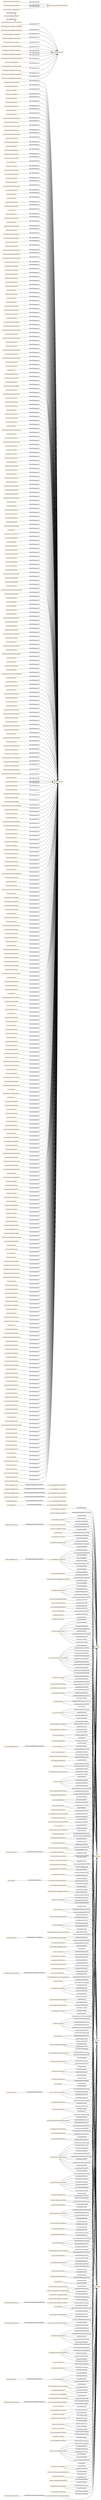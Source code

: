digraph ar2dtool_diagram { 
rankdir=LR;
size="1501"
node [shape = rectangle, color="orange"]; "ml:LarsCVMethod" "ml:PCAMethod" "ml:KNNImputerMethod" "ml:MLPClassifierMethod" "ml:DictionaryLearningMethod" "ml:OPTICSMethod" "ml:LabelBinarizerMethod" "ml:SVRMethod" "ml:CheckScoringMethod" "ml:KBinsDiscretizerMethod" "ml:D2TweedieScoreMethod" "ml:LinearSVCMethod" "ml:ExtraTreeRegressorMethod" "ml:ClassificationReportMethod" "ml:AccuracyScoreMethod" "ml:SpectralClusteringMethod" "ml:LassoLarsICMethod" "ml:BirchMethod" "ml:LogisticRegressionCVMethod" "ml:ValidationCurveDisplayMethod" "ml:ComplementNBMethod" "ml:SGDRegressorMethod" "ml:VotingClassifierMethod" "ml:RepeatedStratifiedKFoldMethod" "ml:AdjustedMutualInfoScoreMethod" "ml:GradientBoostingClassifierMethod" "ml:ConsensusScoreMethod" "ml:LarsMethod" "ml:GradientBoostingRegressorMethod" "ml:TheilSenRegressorMethod" "ml:KernelDensityMethod" "ml:DBSCANMethod" "ml:JaccardScoreMethod" "ml:NearestCentroidMethod" "ml:DecisionTreeClassifierMethod" "ml:SpectralBiclusteringMethod" "ml:RidgeCVMethod" "ml:ExplainedVarianceScoreMethod" "ml:SequentialFeatureSelectorMethod" "ml:MLPRegressorMethod" "ml:LocalOutlierFactorMethod" "ml:NearestNeighborsMethod" "ml:TargetEncoderMethod" "ml:HalvingRandomSearchCVMethod" "ml:ClassLikelihoodRatiosMethod" "ml:BaggingClassifierMethod" "ml:RadiusNeighborsTransformerMethod" "ml:RFEMethod" "ml:NuSVCMethod" "ml:GenericUnivariateSelectMethod" "ml:BernoulliNBMethod" "ml:AffinityPropagationMethod" "ml:SelectFromModelMethod" "ml:PairwiseKernelsMethod" "ml:FunctionTransformerMethod" "ml:DecisionTreeRegressorMethod" "ml:RandomForestRegressorMethod" "ml:ExtraTreesClassifierMethod" "ml:SelectFdrMethod" "ml:IsolationForestMethod" "ml:MiniBatchSparsePCAMethod" "ml:MiniBatchDictionaryLearningMethod" "ml:GridSearchCVMethod" "ml:TrainTestSplitMethod" "ml:PerceptronMethod" "ml:SpectralCoclusteringMethod" "ml:StandardScalerMethod" "ml:LinearRegressionMethod" "ml:RadiusNeighborsClassifierMethod" "ml:OneVsRestClassifierMethod" "ml:KNeighborsClassifierMethod" "ml:MultilabelConfusionMatrixMethod" "ml:ExtraTreesRegressorMethod" "ml:LassoMethod" "ml:KNeighborsRegressorMethod" "ml:VotingRegressorMethod" "ml:LassoCVMethod" "ml:RFECVMethod" "ml:SVCMethod" "ml:BalancedAccuracyScoreMethod" "ml:MiniBatchKMeansMethod" "ml:FRegressionMethod" "ml:ARDRegressionMethod" "ml:BayesianRidgeMethod" "ml:FeatureHasherMethod" "ml:TweedieRegressorMethod" "ml:PairwiseDistancesMethod" "ml:PrecisionRecallCurveMethod" "ml:RobustScalerMethod" "ml:HistGradientBoostingClassifierMethod" "ml:HistGradientBoostingRegressorMethod" "ml:MeanShiftMethod" "ml:IncrementalPCAMethod" "ml:MiniBatchNMFMethod" "ml:OutputCodeClassifierMethod" "ml:KernelPCAMethod" "ml:HalvingGridSearchCVMethod" "ml:MakeScorerMethod" "ml:CategoricalNBMethod" "ml:ElasticNetCVMethod" "ml:RocAucScoreMethod" "ml:QuantileTransformerMethod" "ml:PrecisionScoreMethod" "ml:BisectingKMeansMethod" "ml:HingeLossMethod" "ml:CohenKappaScoreMethod" "ml:OneHotEncoderMethod" "ml:StratifiedShuffleSplitMethod" "ml:PairwiseDistancesArgminMinMethod" "ml:SparsePCAMethod" "ml:MutualInfoClassifMethod" "ml:SplineTransformerMethod" "ml:PowerTransformerMethod" "ml:MissingIndicatorMethod" "ml:MutualInfoScoreMethod" "ml:GroupShuffleSplitMethod" "ml:SilhouetteScoreMethod" "ml:DictVectorizerMethod" "ml:RepeatedKFoldMethod" "ml:LeavePGroupsOutMethod" "ml:RANSACRegressorMethod" "ml:MeanAbsolutePercentageErrorMethod" "ml:LinearSVRMethod" "ml:AdaBoostClassifierMethod" "ml:LassoLarsCVMethod" "ml:StackingClassifierMethod" "ml:GaussianNBMethod" "ml:PrecisionRecallFscoreSupportMethod" "ml:BinarizerMethod" "ml:PairwiseDistancesChunkedMethod" "ml:MinMaxScalerMethod" "ml:LearningCurveDisplayMethod" "ml:PairwiseDistancesArgminMethod" "ml:AgglomerativeClusteringMethod" "ml:SimpleImputerMethod" "ml:OneClassSVMMethod" "ml:PolynomialFeaturesMethod" "ml:FbetaScoreMethod" "ml:RandomForestClassifierMethod" "ml:SparseCoderMethod" "ml:QuantileRegressorMethod" "ml:HDBSCANMethod" "ml:FastICAMethod" "ml:AdaBoostRegressorMethod" "ml:FeatureAgglomerationMethod" "ml:LatentDirichletAllocationMethod" "ml:OrdinalEncoderMethod" "ml:DcgScoreMethod" "ml:EuclideanDistancesMethod" "ml:TimeSeriesSplitMethod" "ml:SelectPercentileMethod" "ml:FactorAnalysisMethod" ; /*classes style*/
	"ml:hasParamRemoveZeroEig" -> "ds:hasParameter" [ label = "rdfs:subPropertyOf" ];
	"ml:hasParamPoolingFunc" -> "ds:hasParameter" [ label = "rdfs:subPropertyOf" ];
	"ml:hasParamAffinity" -> "ds:hasParameter" [ label = "rdfs:subPropertyOf" ];
	"ml:hasParamMiniBatch" -> "ds:hasParameter" [ label = "rdfs:subPropertyOf" ];
	"ml:hasParamFillValue" -> "ds:hasParameter" [ label = "rdfs:subPropertyOf" ];
	"ml:hasSupportVectorRegressionMethod" -> "ml:hasTrainMethod" [ label = "rdfs:subPropertyOf" ];
	"ml:hasParamLambda1" -> "ds:hasParameter" [ label = "rdfs:subPropertyOf" ];
	"ml:hasParamWhitenSolver" -> "ds:hasParameter" [ label = "rdfs:subPropertyOf" ];
	"ml:hasParamBeta1" -> "ds:hasParameter" [ label = "rdfs:subPropertyOf" ];
	"ml:hasParamWhiten" -> "ds:hasParameter" [ label = "rdfs:subPropertyOf" ];
	"ml:hasParamDistanceThreshold" -> "ds:hasParameter" [ label = "rdfs:subPropertyOf" ];
	"ml:hasParamMetricParams" -> "ds:hasParameter" [ label = "rdfs:subPropertyOf" ];
	"ml:hasParamResidualThreshold" -> "ds:hasParameter" [ label = "rdfs:subPropertyOf" ];
	"ml:hasInstanceBasedRegressionMethod" -> "ml:hasTrainMethod" [ label = "rdfs:subPropertyOf" ];
	"ml:hasParamMinFrequency" -> "ds:hasParameter" [ label = "rdfs:subPropertyOf" ];
	"ml:hasParamOutputDistribution" -> "ds:hasParameter" [ label = "rdfs:subPropertyOf" ];
	"ml:hasParamGcvMode" -> "ds:hasParameter" [ label = "rdfs:subPropertyOf" ];
	"ml:hasParamStopNInliers" -> "ds:hasParameter" [ label = "rdfs:subPropertyOf" ];
	"ml:hasParamWeights" -> "ds:hasParameter" [ label = "rdfs:subPropertyOf" ];
	"ml:hasParamKernelParams" -> "ds:hasParameter" [ label = "rdfs:subPropertyOf" ];
	"ml:hasPerformanceCalculationMethod" -> "ml:hasPerformanceCalculationMethod" [ label = "rdfs:subPropertyOf" ];
	"ml:hasParamNoiseVariance" -> "ds:hasParameter" [ label = "rdfs:subPropertyOf" ];
	"ml:hasParamMaxTrainSize" -> "ds:hasParameter" [ label = "rdfs:subPropertyOf" ];
	"ml:hasParamAtol" -> "ds:hasParameter" [ label = "rdfs:subPropertyOf" ];
	"ml:hasParamL1Ratio" -> "ds:hasParameter" [ label = "rdfs:subPropertyOf" ];
	"ml:hasParamVarSmoothing" -> "ds:hasParameter" [ label = "rdfs:subPropertyOf" ];
	"ml:hasDataSplittingMethod" -> "ml:hasDataSplittingMethod" [ label = "rdfs:subPropertyOf" ];
	"ml:hasParamOutlierLabel" -> "ds:hasParameter" [ label = "rdfs:subPropertyOf" ];
	"ml:hasParamLogBase" -> "ds:hasParameter" [ label = "rdfs:subPropertyOf" ];
	"ml:hasParamLeafSize" -> "ds:hasParameter" [ label = "rdfs:subPropertyOf" ];
	"ml:hasParamBisectingStrategy" -> "ds:hasParameter" [ label = "rdfs:subPropertyOf" ];
	"ml:hasParamTestSize" -> "ds:hasParameter" [ label = "rdfs:subPropertyOf" ];
	"ml:hasParamPrefit" -> "ds:hasParameter" [ label = "rdfs:subPropertyOf" ];
	"ml:hasParamEta0" -> "ds:hasParameter" [ label = "rdfs:subPropertyOf" ];
	"ml:hasParamAlgorithm" -> "ds:hasParameter" [ label = "rdfs:subPropertyOf" ];
	"ml:hasParamExtrapolation" -> "ds:hasParameter" [ label = "rdfs:subPropertyOf" ];
	"ml:hasParamB" -> "ds:hasParameter" [ label = "rdfs:subPropertyOf" ];
	"ml:hasParamPositive" -> "ds:hasParameter" [ label = "rdfs:subPropertyOf" ];
	"ml:hasParamNSubsamples" -> "ds:hasParameter" [ label = "rdfs:subPropertyOf" ];
	"ml:hasParamDrop" -> "ds:hasParameter" [ label = "rdfs:subPropertyOf" ];
	"ml:hasParamWithCentering" -> "ds:hasParameter" [ label = "rdfs:subPropertyOf" ];
	"ml:hasParamMemory" -> "ds:hasParameter" [ label = "rdfs:subPropertyOf" ];
	"ml:hasParamConvergenceIter" -> "ds:hasParameter" [ label = "rdfs:subPropertyOf" ];
	"ml:hasParamMinCategories" -> "ds:hasParameter" [ label = "rdfs:subPropertyOf" ];
	"ml:hasParamSvdSolver" -> "ds:hasParameter" [ label = "rdfs:subPropertyOf" ];
	"ml:hasParamClusterAll" -> "ds:hasParameter" [ label = "rdfs:subPropertyOf" ];
	"ml:hasFeatureSelectionMethod" -> "ml:hasPrepareTransformerMethod" [ label = "rdfs:subPropertyOf" ];
	"ml:hasParamBootstrapFeatures" -> "ds:hasParameter" [ label = "rdfs:subPropertyOf" ];
	"ml:hasParamReassignmentRatio" -> "ds:hasParameter" [ label = "rdfs:subPropertyOf" ];
	"ml:hasParamFitInverseTransform" -> "ds:hasParameter" [ label = "rdfs:subPropertyOf" ];
	"ml:hasParamMinResources" -> "ds:hasParameter" [ label = "rdfs:subPropertyOf" ];
	"ml:hasParamNCandidates" -> "ds:hasParameter" [ label = "rdfs:subPropertyOf" ];
	"ml:hasParamIncludeBias" -> "ds:hasParameter" [ label = "rdfs:subPropertyOf" ];
	"ml:hasParamOutputDict" -> "ds:hasParameter" [ label = "rdfs:subPropertyOf" ];
	"ml:hasParamSampleSize" -> "ds:hasParameter" [ label = "rdfs:subPropertyOf" ];
	"ml:hasParamStrategy" -> "ds:hasParameter" [ label = "rdfs:subPropertyOf" ];
	"ml:hasParamAllowNone" -> "ds:hasParameter" [ label = "rdfs:subPropertyOf" ];
	"ml:hasParamStep" -> "ds:hasParameter" [ label = "rdfs:subPropertyOf" ];
	"ml:hasParamInputType" -> "ds:hasParameter" [ label = "rdfs:subPropertyOf" ];
	"ml:hasParamLink" -> "ds:hasParameter" [ label = "rdfs:subPropertyOf" ];
	"ml:hasParamPenalty" -> "ds:hasParameter" [ label = "rdfs:subPropertyOf" ];
	"ml:hasParamMaxSamples" -> "ds:hasParameter" [ label = "rdfs:subPropertyOf" ];
	"ml:hasParamMaxLeafNodes" -> "ds:hasParameter" [ label = "rdfs:subPropertyOf" ];
	"ml:hasParamUnitVariance" -> "ds:hasParameter" [ label = "rdfs:subPropertyOf" ];
	"ml:hasParamNSplits" -> "ds:hasParameter" [ label = "rdfs:subPropertyOf" ];
	"ml:hasParamTransformAlpha" -> "ds:hasParameter" [ label = "rdfs:subPropertyOf" ];
	"ml:hasParamReturnTrainScore" -> "ds:hasParameter" [ label = "rdfs:subPropertyOf" ];
	"ml:hasParamMinImpurityDecrease" -> "ds:hasParameter" [ label = "rdfs:subPropertyOf" ];
	"ml:hasParamParamGrid" -> "ds:hasParameter" [ label = "rdfs:subPropertyOf" ];
	"ml:hasParamCategoricalFeatures" -> "ds:hasParameter" [ label = "rdfs:subPropertyOf" ];
	"ml:hasParamCallback" -> "ds:hasParameter" [ label = "rdfs:subPropertyOf" ];
	"ml:hasParamCodeInit" -> "ds:hasParameter" [ label = "rdfs:subPropertyOf" ];
	"ml:hasParamTransformAlgorithm" -> "ds:hasParameter" [ label = "rdfs:subPropertyOf" ];
	"ml:hasParamAddIndicator" -> "ds:hasParameter" [ label = "rdfs:subPropertyOf" ];
	"ml:hasParamMaxNoImprovement" -> "ds:hasParameter" [ label = "rdfs:subPropertyOf" ];
	"ml:hasParamNRepeats" -> "ds:hasParameter" [ label = "rdfs:subPropertyOf" ];
	"ml:hasParamWarnFor" -> "ds:hasParameter" [ label = "rdfs:subPropertyOf" ];
	"ml:hasParamCs" -> "ds:hasParameter" [ label = "rdfs:subPropertyOf" ];
	"ml:hasParamParamName" -> "ds:hasParameter" [ label = "rdfs:subPropertyOf" ];
	"ml:hasParamInteractionCst" -> "ds:hasParameter" [ label = "rdfs:subPropertyOf" ];
	"ml:hasParamAdjusted" -> "ds:hasParameter" [ label = "rdfs:subPropertyOf" ];
	"ml:hasParamNIterNoChange" -> "ds:hasParameter" [ label = "rdfs:subPropertyOf" ];
	"ml:hasParamSmooth" -> "ds:hasParameter" [ label = "rdfs:subPropertyOf" ];
	"ml:hasParamFlattenTransform" -> "ds:hasParameter" [ label = "rdfs:subPropertyOf" ];
	"ml:hasParamLambda2" -> "ds:hasParameter" [ label = "rdfs:subPropertyOf" ];
	"ml:hasParamScoreName" -> "ds:hasParameter" [ label = "rdfs:subPropertyOf" ];
	"ml:hasParamScoreFunc" -> "ds:hasParameter" [ label = "rdfs:subPropertyOf" ];
	"ml:hasParamBeta2" -> "ds:hasParameter" [ label = "rdfs:subPropertyOf" ];
	"ml:hasParamCategories" -> "ds:hasParameter" [ label = "rdfs:subPropertyOf" ];
	"ml:hasParamMaxTrials" -> "ds:hasParameter" [ label = "rdfs:subPropertyOf" ];
	"ml:hasParamMaxIter" -> "ds:hasParameter" [ label = "rdfs:subPropertyOf" ];
	"ml:hasParamRtol" -> "ds:hasParameter" [ label = "rdfs:subPropertyOf" ];
	"ml:hasParamAggressiveElimination" -> "ds:hasParameter" [ label = "rdfs:subPropertyOf" ];
	"ml:hasParamWInit" -> "ds:hasParameter" [ label = "rdfs:subPropertyOf" ];
	"ml:hasParamWarmStart" -> "ds:hasParameter" [ label = "rdfs:subPropertyOf" ];
	"ml:hasParamValidationFraction" -> "ds:hasParameter" [ label = "rdfs:subPropertyOf" ];
	"ml:hasParamFeatures" -> "ds:hasParameter" [ label = "rdfs:subPropertyOf" ];
	"ml:hasParamShuffle" -> "ds:hasParameter" [ label = "rdfs:subPropertyOf" ];
	"ml:hasParamNSvdVecs" -> "ds:hasParameter" [ label = "rdfs:subPropertyOf" ];
	"ml:hasParamReduceFunc" -> "ds:hasParameter" [ label = "rdfs:subPropertyOf" ];
	"ml:hasParamKernel" -> "ds:hasParameter" [ label = "rdfs:subPropertyOf" ];
	"ml:hasParamForceAlpha" -> "ds:hasParameter" [ label = "rdfs:subPropertyOf" ];
	"ml:hasParamTrainSize" -> "ds:hasParameter" [ label = "rdfs:subPropertyOf" ];
	"ml:hasParamNorm" -> "ds:hasParameter" [ label = "rdfs:subPropertyOf" ];
	"ml:hasParamNEstimators" -> "ds:hasParameter" [ label = "rdfs:subPropertyOf" ];
	"ml:hasParamGamma" -> "ds:hasParameter" [ label = "rdfs:subPropertyOf" ];
	"ml:hasParamMaxCategories" -> "ds:hasParameter" [ label = "rdfs:subPropertyOf" ];
	"ml:hasParamMinBinFreq" -> "ds:hasParameter" [ label = "rdfs:subPropertyOf" ];
	"ml:hasParamStandardize" -> "ds:hasParameter" [ label = "rdfs:subPropertyOf" ];
	"ml:hasParamShrinkThreshold" -> "ds:hasParameter" [ label = "rdfs:subPropertyOf" ];
	"ml:hasParamNInit" -> "ds:hasParameter" [ label = "rdfs:subPropertyOf" ];
	"ml:hasParamAlpha" -> "ds:hasParameter" [ label = "rdfs:subPropertyOf" ];
	"ml:hasParamNQuantiles" -> "ds:hasParameter" [ label = "rdfs:subPropertyOf" ];
	"ml:hasParamCodeSize" -> "ds:hasParameter" [ label = "rdfs:subPropertyOf" ];
	"ml:hasParamWithMean" -> "ds:hasParameter" [ label = "rdfs:subPropertyOf" ];
	"ml:hasParamAlphaW" -> "ds:hasParameter" [ label = "rdfs:subPropertyOf" ];
	"ml:hasSimpleRegressionMethod" -> "ml:hasTrainMethod" [ label = "rdfs:subPropertyOf" ];
	"ml:hasParamEarlyStopping" -> "ds:hasParameter" [ label = "rdfs:subPropertyOf" ];
	"ml:hasParamC" -> "ds:hasParameter" [ label = "rdfs:subPropertyOf" ];
	"ml:hasParamCheckInverse" -> "ds:hasParameter" [ label = "rdfs:subPropertyOf" ];
	"ml:hasParamNNeighbors" -> "ds:hasParameter" [ label = "rdfs:subPropertyOf" ];
	"ml:hasParamJitter" -> "ds:hasParameter" [ label = "rdfs:subPropertyOf" ];
	"ml:hasParamNGroups" -> "ds:hasParameter" [ label = "rdfs:subPropertyOf" ];
	"ml:hasParamBatchSize" -> "ds:hasParameter" [ label = "rdfs:subPropertyOf" ];
	"ml:hasParamPositiveDict" -> "ds:hasParameter" [ label = "rdfs:subPropertyOf" ];
	"ml:hasParamPowerT" -> "ds:hasParameter" [ label = "rdfs:subPropertyOf" ];
	"ml:hasParamAlphaInit" -> "ds:hasParameter" [ label = "rdfs:subPropertyOf" ];
	"ml:hasParamFitPath" -> "ds:hasParameter" [ label = "rdfs:subPropertyOf" ];
	"ml:hasParamSeparator" -> "ds:hasParameter" [ label = "rdfs:subPropertyOf" ];
	"ml:hasParamNNonzeroCoefs" -> "ds:hasParameter" [ label = "rdfs:subPropertyOf" ];
	"ml:hasParamProbability" -> "ds:hasParameter" [ label = "rdfs:subPropertyOf" ];
	"ml:hasParamRidgeAlpha" -> "ds:hasParameter" [ label = "rdfs:subPropertyOf" ];
	"ml:hasParamParam" -> "ds:hasParameter" [ label = "rdfs:subPropertyOf" ];
	"ml:hasParamTransformNNonzeroCoefs" -> "ds:hasParameter" [ label = "rdfs:subPropertyOf" ];
	"ml:hasParamAssignLabels" -> "ds:hasParameter" [ label = "rdfs:subPropertyOf" ];
	"ml:hasParamMaxBins" -> "ds:hasParameter" [ label = "rdfs:subPropertyOf" ];
	"ml:hasParamAlpha1" -> "ds:hasParameter" [ label = "rdfs:subPropertyOf" ];
	"ml:hasParamDigits" -> "ds:hasParameter" [ label = "rdfs:subPropertyOf" ];
	"ml:hasBoostingRegressionMethod" -> "ml:hasTrainMethod" [ label = "rdfs:subPropertyOf" ];
	"ml:hasModelSelectionMethod" -> "ml:hasTrainMethod" [ label = "rdfs:subPropertyOf" ];
	"ml:hasParamMaxFun" -> "ds:hasParameter" [ label = "rdfs:subPropertyOf" ];
	"ml:hasParamDtype" -> "ds:hasParameter" [ label = "rdfs:subPropertyOf" ];
	"ml:hasParamBranchingFactor" -> "ds:hasParameter" [ label = "rdfs:subPropertyOf" ];
	"ml:hasParamNormalize" -> "ds:hasParameter" [ label = "rdfs:subPropertyOf" ];
	"ml:hasParamPerpTol" -> "ds:hasParameter" [ label = "rdfs:subPropertyOf" ];
	"ml:hasParamLambdaInit" -> "ds:hasParameter" [ label = "rdfs:subPropertyOf" ];
	"ml:hasParamFeatureNamesOut" -> "ds:hasParameter" [ label = "rdfs:subPropertyOf" ];
	"ml:hasParamCcpAlpha" -> "ds:hasParameter" [ label = "rdfs:subPropertyOf" ];
	"ml:hasParamSolver" -> "ds:hasParameter" [ label = "rdfs:subPropertyOf" ];
	"ml:hasParamImportanceGetter" -> "ds:hasParameter" [ label = "rdfs:subPropertyOf" ];
	"ml:hasParamMaxEps" -> "ds:hasParameter" [ label = "rdfs:subPropertyOf" ];
	"ml:hasParamEncodedMissingValue" -> "ds:hasParameter" [ label = "rdfs:subPropertyOf" ];
	"ml:hasParamVInit" -> "ds:hasParameter" [ label = "rdfs:subPropertyOf" ];
	"ml:hasParamLoss" -> "ds:hasParameter" [ label = "rdfs:subPropertyOf" ];
	"ml:hasParamFitAlgorithm" -> "ds:hasParameter" [ label = "rdfs:subPropertyOf" ];
	"ml:hasParamAlphas" -> "ds:hasParameter" [ label = "rdfs:subPropertyOf" ];
	"ml:hasParamClusterSelectionMethod" -> "ds:hasParameter" [ label = "rdfs:subPropertyOf" ];
	"ml:hasParamOrder" -> "ds:hasParameter" [ label = "rdfs:subPropertyOf" ];
	"ml:hasParamFitPrior" -> "ds:hasParameter" [ label = "rdfs:subPropertyOf" ];
	"ml:hasParamInverseFunc" -> "ds:hasParameter" [ label = "rdfs:subPropertyOf" ];
	"ml:hasParamKnots" -> "ds:hasParameter" [ label = "rdfs:subPropertyOf" ];
	"ml:hasParamSparseOutput" -> "ds:hasParameter" [ label = "rdfs:subPropertyOf" ];
	"ml:hasParamSimilarity" -> "ds:hasParameter" [ label = "rdfs:subPropertyOf" ];
	"ml:hasParamBetaLoss" -> "ds:hasParameter" [ label = "rdfs:subPropertyOf" ];
	"ml:hasParamSplitter" -> "ds:hasParameter" [ label = "rdfs:subPropertyOf" ];
	"ml:hasParamMinClusterSize" -> "ds:hasParameter" [ label = "rdfs:subPropertyOf" ];
	"ml:hasParamDropIntermediate" -> "ds:hasParameter" [ label = "rdfs:subPropertyOf" ];
	"ml:hasParamTrainScores" -> "ds:hasParameter" [ label = "rdfs:subPropertyOf" ];
	"ml:hasParamEigenTol" -> "ds:hasParameter" [ label = "rdfs:subPropertyOf" ];
	"ml:hasParamComputeDistances" -> "ds:hasParameter" [ label = "rdfs:subPropertyOf" ];
	"ml:hasParamContamination" -> "ds:hasParameter" [ label = "rdfs:subPropertyOf" ];
	"ml:hasParamFunc" -> "ds:hasParameter" [ label = "rdfs:subPropertyOf" ];
	"ml:hasParamMaxDocUpdateIter" -> "ds:hasParameter" [ label = "rdfs:subPropertyOf" ];
	"ml:hasParamEncode" -> "ds:hasParameter" [ label = "rdfs:subPropertyOf" ];
	"ml:hasParamLearningMethod" -> "ds:hasParameter" [ label = "rdfs:subPropertyOf" ];
	"ml:hasParamSamplewise" -> "ds:hasParameter" [ label = "rdfs:subPropertyOf" ];
	"ml:hasParamIteratedPower" -> "ds:hasParameter" [ label = "rdfs:subPropertyOf" ];
	"ml:hasParamNesterovsMomentum" -> "ds:hasParameter" [ label = "rdfs:subPropertyOf" ];
	"ml:hasParamWorkingMemory" -> "ds:hasParameter" [ label = "rdfs:subPropertyOf" ];
	"ml:hasParamFeatureRange" -> "ds:hasParameter" [ label = "rdfs:subPropertyOf" ];
	"ml:hasParamResponseMethod" -> "ds:hasParameter" [ label = "rdfs:subPropertyOf" ];
	"ml:hasParamFeatureNameCombiner" -> "ds:hasParameter" [ label = "rdfs:subPropertyOf" ];
	"ml:hasParamPower" -> "ds:hasParameter" [ label = "rdfs:subPropertyOf" ];
	"ml:hasParamBreakTies" -> "ds:hasParameter" [ label = "rdfs:subPropertyOf" ];
	"ml:hasParamSplitSign" -> "ds:hasParameter" [ label = "rdfs:subPropertyOf" ];
	"ml:hasParamAverage" -> "ds:hasParameter" [ label = "rdfs:subPropertyOf" ];
	"ml:hasParamInterceptScaling" -> "ds:hasParameter" [ label = "rdfs:subPropertyOf" ];
	"ml:hasParamBinSeeding" -> "ds:hasParameter" [ label = "rdfs:subPropertyOf" ];
	"ml:hasParamQuantileRange" -> "ds:hasParameter" [ label = "rdfs:subPropertyOf" ];
	"ml:hasParamClusterSelectionEpsilon" -> "ds:hasParameter" [ label = "rdfs:subPropertyOf" ];
	"ml:hasParamErrorOnNew" -> "ds:hasParameter" [ label = "rdfs:subPropertyOf" ];
	"ml:hasParamDirection" -> "ds:hasParameter" [ label = "rdfs:subPropertyOf" ];
	"ml:hasParamKwArgs" -> "ds:hasParameter" [ label = "rdfs:subPropertyOf" ];
	"ml:hasParamNFeaturesToSelect" -> "ds:hasParameter" [ label = "rdfs:subPropertyOf" ];
	"ml:hasParamL2Regularization" -> "ds:hasParameter" [ label = "rdfs:subPropertyOf" ];
	"ml:hasParamWithStd" -> "ds:hasParameter" [ label = "rdfs:subPropertyOf" ];
	"ml:hasParamEstimator" -> "ds:hasParameter" [ label = "rdfs:subPropertyOf" ];
	"ml:hasParamAlpha2" -> "ds:hasParameter" [ label = "rdfs:subPropertyOf" ];
	"ml:hasParamPreDispatch" -> "ds:hasParameter" [ label = "rdfs:subPropertyOf" ];
	"ml:hasParamLinkage" -> "ds:hasParameter" [ label = "rdfs:subPropertyOf" ];
	"ml:hasParamHandleUnknown" -> "ds:hasParameter" [ label = "rdfs:subPropertyOf" ];
	"ml:hasParamMonotonicCst" -> "ds:hasParameter" [ label = "rdfs:subPropertyOf" ];
	"ml:hasParamAlphaH" -> "ds:hasParameter" [ label = "rdfs:subPropertyOf" ];
	"ml:hasParamConnectivity" -> "ds:hasParameter" [ label = "rdfs:subPropertyOf" ];
	"ml:hasParamMaxResources" -> "ds:hasParameter" [ label = "rdfs:subPropertyOf" ];
	"ml:hasParamNBins" -> "ds:hasParameter" [ label = "rdfs:subPropertyOf" ];
	"ml:hasParamDecisionFunctionShape" -> "ds:hasParameter" [ label = "rdfs:subPropertyOf" ];
	"ml:hasMulticlassClassificationMethod" -> "ml:hasTrainMethod" [ label = "rdfs:subPropertyOf" ];
	"ml:hasParamNeedsProba" -> "ds:hasParameter" [ label = "rdfs:subPropertyOf" ];
	"ml:hasParamMetric" -> "ds:hasParameter" [ label = "rdfs:subPropertyOf" ];
	"ml:hasParamFunArgs" -> "ds:hasParameter" [ label = "rdfs:subPropertyOf" ];
	"ml:hasParamPredecessorCorrection" -> "ds:hasParameter" [ label = "rdfs:subPropertyOf" ];
	"ml:hasParamBeta" -> "ds:hasParameter" [ label = "rdfs:subPropertyOf" ];
	"ml:hasParamLearningOffset" -> "ds:hasParameter" [ label = "rdfs:subPropertyOf" ];
	"ml:hasParamAcceptSparse" -> "ds:hasParameter" [ label = "rdfs:subPropertyOf" ];
	"ml:hasParamRaiseWarning" -> "ds:hasParameter" [ label = "rdfs:subPropertyOf" ];
	"ml:hasParamIsDataValid" -> "ds:hasParameter" [ label = "rdfs:subPropertyOf" ];
	"ml:hasParamCoef0" -> "ds:hasParameter" [ label = "rdfs:subPropertyOf" ];
	"ml:hasParamMissingValues" -> "ds:hasParameter" [ label = "rdfs:subPropertyOf" ];
	"ml:hasParamSparse" -> "ds:hasParameter" [ label = "rdfs:subPropertyOf" ];
	"ml:hasParamIgnoreImplicitZeros" -> "ds:hasParameter" [ label = "rdfs:subPropertyOf" ];
	"ml:hasParamNComponents" -> "ds:hasParameter" [ label = "rdfs:subPropertyOf" ];
	"ml:hasParamStopScore" -> "ds:hasParameter" [ label = "rdfs:subPropertyOf" ];
	"ml:hasParamForgetFactor" -> "ds:hasParameter" [ label = "rdfs:subPropertyOf" ];
	"ml:hasParamResource" -> "ds:hasParameter" [ label = "rdfs:subPropertyOf" ];
	"ml:hasParamSort" -> "ds:hasParameter" [ label = "rdfs:subPropertyOf" ];
	"ml:hasParamMeanChangeTol" -> "ds:hasParameter" [ label = "rdfs:subPropertyOf" ];
	"ml:hasParamRandomState" -> "ds:hasParameter" [ label = "rdfs:subPropertyOf" ];
	"ml:hasParamForceAllFinite" -> "ds:hasParameter" [ label = "rdfs:subPropertyOf" ];
	"ml:hasParamComputeScore" -> "ds:hasParameter" [ label = "rdfs:subPropertyOf" ];
	"ml:hasParamUnknownValue" -> "ds:hasParameter" [ label = "rdfs:subPropertyOf" ];
	"ml:hasParamSubsample" -> "ds:hasParameter" [ label = "rdfs:subPropertyOf" ];
	"ml:hasParamFreshRestartsMaxIter" -> "ds:hasParameter" [ label = "rdfs:subPropertyOf" ];
	"ml:hasParamGap" -> "ds:hasParameter" [ label = "rdfs:subPropertyOf" ];
	"ml:hasBinaryClassificationMethod" -> "ml:hasTrainMethod" [ label = "rdfs:subPropertyOf" ];
	"ml:hasParamAlternateSign" -> "ds:hasParameter" [ label = "rdfs:subPropertyOf" ];
	"ml:hasParamMultiClass" -> "ds:hasParameter" [ label = "rdfs:subPropertyOf" ];
	"ml:hasParamMomentum" -> "ds:hasParameter" [ label = "rdfs:subPropertyOf" ];
	"ml:hasParamP" -> "ds:hasParameter" [ label = "rdfs:subPropertyOf" ];
	"ml:hasParamMinFeaturesToSelect" -> "ds:hasParameter" [ label = "rdfs:subPropertyOf" ];
	"ml:hasParamClassWeight" -> "ds:hasParameter" [ label = "rdfs:subPropertyOf" ];
	"ml:hasParamAxis" -> "ds:hasParameter" [ label = "rdfs:subPropertyOf" ];
	"ml:hasParamTestScores" -> "ds:hasParameter" [ label = "rdfs:subPropertyOf" ];
	"ml:hasParamTol" -> "ds:hasParameter" [ label = "rdfs:subPropertyOf" ];
	"ml:hasParamFitIntercept" -> "ds:hasParameter" [ label = "rdfs:subPropertyOf" ];
	"ml:hasParamPosLabel" -> "ds:hasParameter" [ label = "rdfs:subPropertyOf" ];
	"ml:hasParamMode" -> "ds:hasParameter" [ label = "rdfs:subPropertyOf" ];
	"ml:hasParamPercentile" -> "ds:hasParameter" [ label = "rdfs:subPropertyOf" ];
	"ml:hasParamNFeatures" -> "ds:hasParameter" [ label = "rdfs:subPropertyOf" ];
	"ml:hasParamNIter" -> "ds:hasParameter" [ label = "rdfs:subPropertyOf" ];
	"ml:hasParamDictionary" -> "ds:hasParameter" [ label = "rdfs:subPropertyOf" ];
	"ml:hasParamBinarize" -> "ds:hasParameter" [ label = "rdfs:subPropertyOf" ];
	"ml:hasParamBandwidth" -> "ds:hasParameter" [ label = "rdfs:subPropertyOf" ];
	"ml:hasParamInteractionOnly" -> "ds:hasParameter" [ label = "rdfs:subPropertyOf" ];
	"ml:hasRegularizedRegressionMethod" -> "ml:hasTrainMethod" [ label = "rdfs:subPropertyOf" ];
	"ml:hasParamPreference" -> "ds:hasParameter" [ label = "rdfs:subPropertyOf" ];
	"ml:hasParamComputeFullTree" -> "ds:hasParameter" [ label = "rdfs:subPropertyOf" ];
	"ml:hasParamClusterMethod" -> "ds:hasParameter" [ label = "rdfs:subPropertyOf" ];
	"ml:hasParamDictInit" -> "ds:hasParameter" [ label = "rdfs:subPropertyOf" ];
	"ml:hasParamValidate" -> "ds:hasParameter" [ label = "rdfs:subPropertyOf" ];
	"ml:hasParamDiscreteFeatures" -> "ds:hasParameter" [ label = "rdfs:subPropertyOf" ];
	"ml:hasRandomForestRegressionMethod" -> "ml:hasTrainMethod" [ label = "rdfs:subPropertyOf" ];
	"ml:hasClusteringMethod" -> "ml:hasTrainMethod" [ label = "rdfs:subPropertyOf" ];
	"ml:hasParamIsModelValid" -> "ds:hasParameter" [ label = "rdfs:subPropertyOf" ];
	"ml:hasParamAllowSingleCluster" -> "ds:hasParameter" [ label = "rdfs:subPropertyOf" ];
	"ml:hasParamK" -> "ds:hasParameter" [ label = "rdfs:subPropertyOf" ];
	"ml:hasParamTransformMaxIter" -> "ds:hasParameter" [ label = "rdfs:subPropertyOf" ];
	"ml:hasParamCv" -> "ds:hasParameter" [ label = "rdfs:subPropertyOf" ];
	"ml:hasParamSvdMethod" -> "ds:hasParameter" [ label = "rdfs:subPropertyOf" ];
	"ml:hasParamMinSamples" -> "ds:hasParameter" [ label = "rdfs:subPropertyOf" ];
	"ml:hasParamNBest" -> "ds:hasParameter" [ label = "rdfs:subPropertyOf" ];
	"ml:hasDecompositionMethod" -> "ml:hasPrepareTransformerMethod" [ label = "rdfs:subPropertyOf" ];
	"ml:hasParamActivation" -> "ds:hasParameter" [ label = "rdfs:subPropertyOf" ];
	"ml:hasParamUInit" -> "ds:hasParameter" [ label = "rdfs:subPropertyOf" ];
	"ml:hasParamStratify" -> "ds:hasParameter" [ label = "rdfs:subPropertyOf" ];
	"ml:hasParamEstimators" -> "ds:hasParameter" [ label = "rdfs:subPropertyOf" ];
	"ml:hasParamAverageMethod" -> "ds:hasParameter" [ label = "rdfs:subPropertyOf" ];
	"ml:hasMultilabelClassificationMethod" -> "ml:hasTrainMethod" [ label = "rdfs:subPropertyOf" ];
	"ml:hasParamSeeds" -> "ds:hasParameter" [ label = "rdfs:subPropertyOf" ];
	"ml:hasParamGreaterIsBetter" -> "ds:hasParameter" [ label = "rdfs:subPropertyOf" ];
	"ml:hasParamLearningDecay" -> "ds:hasParameter" [ label = "rdfs:subPropertyOf" ];
	"ml:hasParamNClusters" -> "ds:hasParameter" [ label = "rdfs:subPropertyOf" ];
	"ml:hasParamSquared" -> "ds:hasParameter" [ label = "rdfs:subPropertyOf" ];
	"ml:hasParamParamDistributions" -> "ds:hasParameter" [ label = "rdfs:subPropertyOf" ];
	"ml:hasParamPredDecision" -> "ds:hasParameter" [ label = "rdfs:subPropertyOf" ];
	"ml:hasParamThresholdLambda" -> "ds:hasParameter" [ label = "rdfs:subPropertyOf" ];
	"ml:hasParamFilterParams" -> "ds:hasParameter" [ label = "rdfs:subPropertyOf" ];
	"ml:hasBayesianRegressionMethod" -> "ml:hasTrainMethod" [ label = "rdfs:subPropertyOf" ];
	"ml:hasParamMinSamplesSplit" -> "ds:hasParameter" [ label = "rdfs:subPropertyOf" ];
	"ml:hasParamDual" -> "ds:hasParameter" [ label = "rdfs:subPropertyOf" ];
	"ml:hasParamLearningRateInit" -> "ds:hasParameter" [ label = "rdfs:subPropertyOf" ];
	"ml:hasParamDegree" -> "ds:hasParameter" [ label = "rdfs:subPropertyOf" ];
	"ml:hasParamMaxSkips" -> "ds:hasParameter" [ label = "rdfs:subPropertyOf" ];
	"ml:hasParamDocTopicPrior" -> "ds:hasParameter" [ label = "rdfs:subPropertyOf" ];
	"ml:hasParamCopyX" -> "ds:hasParameter" [ label = "rdfs:subPropertyOf" ];
	"ml:hasParamSolverOptions" -> "ds:hasParameter" [ label = "rdfs:subPropertyOf" ];
	"ml:hasParamNJobs" -> "ds:hasParameter" [ label = "rdfs:subPropertyOf" ];
	"ml:hasParamMaxNAlphas" -> "ds:hasParameter" [ label = "rdfs:subPropertyOf" ];
	"ml:hasParamL1Ratios" -> "ds:hasParameter" [ label = "rdfs:subPropertyOf" ];
	"ml:hasDataProcessingMethod" -> "ml:hasPrepareTransformerMethod" [ label = "rdfs:subPropertyOf" ];
	"ml:hasDecisionTreeRegressionMethod" -> "ml:hasTrainMethod" [ label = "rdfs:subPropertyOf" ];
	"ml:hasParamRadius" -> "ds:hasParameter" [ label = "rdfs:subPropertyOf" ];
	"ml:hasParamVoting" -> "ds:hasParameter" [ label = "rdfs:subPropertyOf" ];
	"ml:hasParamOobScore" -> "ds:hasParameter" [ label = "rdfs:subPropertyOf" ];
	"ml:hasParamTopicWordPrior" -> "ds:hasParameter" [ label = "rdfs:subPropertyOf" ];
	"ml:hasParamPositiveCode" -> "ds:hasParameter" [ label = "rdfs:subPropertyOf" ];
	"ml:hasParamAlphaPerTarget" -> "ds:hasParameter" [ label = "rdfs:subPropertyOf" ];
	"ml:hasParamMinWeightFractionLeaf" -> "ds:hasParameter" [ label = "rdfs:subPropertyOf" ];
	"ml:hasParamStackMethod" -> "ds:hasParameter" [ label = "rdfs:subPropertyOf" ];
	"ml:hasParamClip" -> "ds:hasParameter" [ label = "rdfs:subPropertyOf" ];
	"ml:hasParamNegLabel" -> "ds:hasParameter" [ label = "rdfs:subPropertyOf" ];
	"ml:hasParamNu" -> "ds:hasParameter" [ label = "rdfs:subPropertyOf" ];
	"ml:hasParamCopy" -> "ds:hasParameter" [ label = "rdfs:subPropertyOf" ];
	"ml:hasParamNOversamples" -> "ds:hasParameter" [ label = "rdfs:subPropertyOf" ];
	"ml:hasParamMaxClusterSize" -> "ds:hasParameter" [ label = "rdfs:subPropertyOf" ];
	"ml:hasParamMinSamplesLeaf" -> "ds:hasParameter" [ label = "rdfs:subPropertyOf" ];
	"ml:hasParamNeedsThreshold" -> "ds:hasParameter" [ label = "rdfs:subPropertyOf" ];
	"ml:hasParamMaxSubpopulation" -> "ds:hasParameter" [ label = "rdfs:subPropertyOf" ];
	"ml:hasParamInit" -> "ds:hasParameter" [ label = "rdfs:subPropertyOf" ];
	"ml:hasParamNormOrder" -> "ds:hasParameter" [ label = "rdfs:subPropertyOf" ];
	"ml:hasParamIgnoreTies" -> "ds:hasParameter" [ label = "rdfs:subPropertyOf" ];
	"ml:hasParamPrecompute" -> "ds:hasParameter" [ label = "rdfs:subPropertyOf" ];
	"ml:hasParamNAlphas" -> "ds:hasParameter" [ label = "rdfs:subPropertyOf" ];
	"ml:hasParamCacheSize" -> "ds:hasParameter" [ label = "rdfs:subPropertyOf" ];
	"ml:hasParamLearningRate" -> "ds:hasParameter" [ label = "rdfs:subPropertyOf" ];
	"ml:hasParamInitSize" -> "ds:hasParameter" [ label = "rdfs:subPropertyOf" ];
	"ml:hasParamFactor" -> "ds:hasParameter" [ label = "rdfs:subPropertyOf" ];
	"ml:hasParamFinalEstimator" -> "ds:hasParameter" [ label = "rdfs:subPropertyOf" ];
	"ml:hasParamStoreCvValues" -> "ds:hasParameter" [ label = "rdfs:subPropertyOf" ];
	"ml:hasParamA" -> "ds:hasParameter" [ label = "rdfs:subPropertyOf" ];
	"ml:hasParamShrinking" -> "ds:hasParameter" [ label = "rdfs:subPropertyOf" ];
	"ml:hasParamTotalSamples" -> "ds:hasParameter" [ label = "rdfs:subPropertyOf" ];
	"ml:hasParamKeepEmptyFeatures" -> "ds:hasParameter" [ label = "rdfs:subPropertyOf" ];
	"ml:hasParamDamping" -> "ds:hasParameter" [ label = "rdfs:subPropertyOf" ];
	"ml:hasParamMaxFeatures" -> "ds:hasParameter" [ label = "rdfs:subPropertyOf" ];
	"ml:hasParamForceFinite" -> "ds:hasParameter" [ label = "rdfs:subPropertyOf" ];
	"ml:hasParamContingency" -> "ds:hasParameter" [ label = "rdfs:subPropertyOf" ];
	"ml:hasParamNovelty" -> "ds:hasParameter" [ label = "rdfs:subPropertyOf" ];
	"ml:hasParamZeroDivision" -> "ds:hasParameter" [ label = "rdfs:subPropertyOf" ];
	"ml:hasParamComputeLabels" -> "ds:hasParameter" [ label = "rdfs:subPropertyOf" ];
	"ml:hasParamNKnots" -> "ds:hasParameter" [ label = "rdfs:subPropertyOf" ];
	"ml:hasParamTargetType" -> "ds:hasParameter" [ label = "rdfs:subPropertyOf" ];
	"ml:hasParamPassthrough" -> "ds:hasParameter" [ label = "rdfs:subPropertyOf" ];
	"ml:hasLeastAngleRegressionMethod" -> "ml:hasTrainMethod" [ label = "rdfs:subPropertyOf" ];
	"ml:hasParamRotation" -> "ds:hasParameter" [ label = "rdfs:subPropertyOf" ];
	"ml:hasParamMetricKwargs" -> "ds:hasParameter" [ label = "rdfs:subPropertyOf" ];
	"ml:hasParamEpsilon" -> "ds:hasParameter" [ label = "rdfs:subPropertyOf" ];
	"ml:hasParamCriterion" -> "ds:hasParameter" [ label = "rdfs:subPropertyOf" ];
	"ml:hasParamMultioutput" -> "ds:hasParameter" [ label = "rdfs:subPropertyOf" ];
	"ml:hasParamEvaluateEvery" -> "ds:hasParameter" [ label = "rdfs:subPropertyOf" ];
	"ml:hasParamErrorScore" -> "ds:hasParameter" [ label = "rdfs:subPropertyOf" ];
	"ml:hasParamMaxDepth" -> "ds:hasParameter" [ label = "rdfs:subPropertyOf" ];
	"ml:hasParamBreadthFirst" -> "ds:hasParameter" [ label = "rdfs:subPropertyOf" ];
	"ml:hasParamFun" -> "ds:hasParameter" [ label = "rdfs:subPropertyOf" ];
	"ml:hasParamInvKwArgs" -> "ds:hasParameter" [ label = "rdfs:subPropertyOf" ];
	"ml:hasParamPowerIterationNormalizer" -> "ds:hasParameter" [ label = "rdfs:subPropertyOf" ];
	"ml:hasParamMethod" -> "ds:hasParameter" [ label = "rdfs:subPropertyOf" ];
	"ml:hasParamQuantile" -> "ds:hasParameter" [ label = "rdfs:subPropertyOf" ];
	"ml:hasParamBootstrap" -> "ds:hasParameter" [ label = "rdfs:subPropertyOf" ];
	"ml:hasParamVerbose" -> "ds:hasParameter" [ label = "rdfs:subPropertyOf" ];
	"ml:hasParamSelection" -> "ds:hasParameter" [ label = "rdfs:subPropertyOf" ];
	"ml:hasParamEigenSolver" -> "ds:hasParameter" [ label = "rdfs:subPropertyOf" ];
	"ml:hasParamEps" -> "ds:hasParameter" [ label = "rdfs:subPropertyOf" ];
	"ml:hasParamRefit" -> "ds:hasParameter" [ label = "rdfs:subPropertyOf" ];
	"ml:hasParamStoreCenters" -> "ds:hasParameter" [ label = "rdfs:subPropertyOf" ];
	"ml:hasParamCenter" -> "ds:hasParameter" [ label = "rdfs:subPropertyOf" ];
	"ml:hasParamScoring" -> "ds:hasParameter" [ label = "rdfs:subPropertyOf" ];
	"ml:hasParamFreshRestarts" -> "ds:hasParameter" [ label = "rdfs:subPropertyOf" ];
	"ml:hasParamThreshold" -> "ds:hasParameter" [ label = "rdfs:subPropertyOf" ];
	"ml:hasParamWithScaling" -> "ds:hasParameter" [ label = "rdfs:subPropertyOf" ];
	"ml:MultilabelClassification" -> "ml:DecisionTreeClassifierMethod" [ label = "ml:hasMultilabelClassificationMethod" ];
	"ml:KernelPCAMethod" -> "xsd:boolean" [ label = "ml:hasParamRemoveZeroEig" ];
	"ml:AgglomerativeClusteringMethod" -> "xsd:string" [ label = "ml:hasParamConnectivity" ];
	"ml:KNNImputerMethod" -> "xsd:boolean" [ label = "ml:hasParamAddIndicator" ];
	"ml:BirchMethod" -> "xsd:boolean" [ label = "ml:hasParamComputeLabels" ];
	"ml:OneHotEncoderMethod" -> "xsd:string" [ label = "ml:hasParamHandleUnknown" ];
	"ml:HalvingGridSearchCVMethod" -> "xsd:float" [ label = "ml:hasParamFactor" ];
	"ml:ConsensusScoreMethod" -> "xsd:string" [ label = "ml:hasParamA" ];
	"ml:ConsensusScoreMethod" -> "xsd:string" [ label = "ml:hasParamB" ];
	"ml:LinearSVCMethod" -> "xsd:float" [ label = "ml:hasParamC" ];
	"ml:NuSVCMethod" -> "xsd:string" [ label = "ml:hasParamDecisionFunctionShape" ];
	"ml:RepeatedKFoldMethod" -> "xsd:int" [ label = "ml:hasParamNRepeats" ];
	"ml:RandomForestRegressorMethod" -> "xsd:boolean" [ label = "ml:hasParamBootstrap" ];
	"ml:RobustScalerMethod" -> "xsd:boolean" [ label = "ml:hasParamUnitVariance" ];
	"ml:PerceptronMethod" -> "xsd:int" [ label = "ml:hasParamValidationFraction" ];
	"ml:BalancedAccuracyScoreMethod" -> "xsd:boolean" [ label = "ml:hasParamAdjusted" ];
	"ml:IsolationForestMethod" -> "xsd:float" [ label = "ml:hasParamContamination" ];
	"ml:MultilabelConfusionMatrixMethod" -> "xsd:boolean" [ label = "ml:hasParamSamplewise" ];
	"ml:MakeScorerMethod" -> "xsd:string" [ label = "ml:hasParamResponseMethod" ];
	"ml:ExtraTreesClassifierMethod" -> "xsd:boolean" [ label = "ml:hasParamOobScore" ];
	"ml:ConsensusScoreMethod" -> "xsd:string" [ label = "ml:hasParamSimilarity" ];
	"ml:MiniBatchNMFMethod" -> "xsd:float" [ label = "ml:hasParamBetaLoss" ];
	"ml:RidgeCVMethod" -> "xsd:boolean" [ label = "ml:hasParamAlphaPerTarget" ];
	"ml:MiniBatchNMFMethod" -> "xsd:boolean" [ label = "ml:hasParamFreshRestarts" ];
	"ml:PairwiseDistancesChunkedMethod" -> "xsd:float" [ label = "ml:hasParamWorkingMemory" ];
	"ml:HDBSCANMethod" -> "xsd:string" [ label = "ml:hasParamClusterSelectionMethod" ];
	"ml:RANSACRegressorMethod" -> "xsd:float" [ label = "ml:hasParamStopScore" ];
	"ml:SGDRegressorMethod" -> "xsd:int" [ label = "ml:hasParamAlpha" ];
	"ml:BernoulliNBMethod" -> "xsd:boolean" [ label = "ml:hasParamForceAlpha" ];
	"ml:TweedieRegressorMethod" -> "xsd:string" [ label = "ml:hasParamLink" ];
	"ml:VotingClassifierMethod" -> "xsd:boolean" [ label = "ml:hasParamFlattenTransform" ];
	"ml:DBSCANMethod" -> "xsd:int" [ label = "ml:hasParamMinSamples" ];
	"ml:MLPRegressorMethod" -> "xsd:boolean" [ label = "ml:hasParamEarlyStopping" ];
	"ml:SplineTransformerMethod" -> "xsd:string" [ label = "ml:hasParamExtrapolation" ];
	"ml:OPTICSMethod" -> "xsd:float" [ label = "ml:hasParamMaxEps" ];
	"ml:ARDRegressionMethod" -> "xsd:boolean" [ label = "ml:hasParamCopyX" ];
	"ml:LearningCurveDisplayMethod" -> "xsd:string" [ label = "ml:hasParamScoreName" ];
	"ml:KNeighborsClassifierMethod" -> "xsd:int" [ label = "ml:hasParamNNeighbors" ];
	"ml:MeanShiftMethod" -> "xsd:int" [ label = "ml:hasParamMinBinFreq" ];
	"ml:MeanShiftMethod" -> "xsd:string" [ label = "ml:hasParamSeeds" ];
	"ml:GradientBoostingClassifierMethod" -> "xsd:float" [ label = "ml:hasParamSubsample" ];
	"ml:AdaBoostClassifierMethod" -> "xsd:int" [ label = "ml:hasParamLearningRate" ];
	"ml:OneClassSVMMethod" -> "xsd:int" [ label = "ml:hasParamGamma" ];
	"ml:AffinityPropagationMethod" -> "xsd:float" [ label = "ml:hasParamDamping" ];
	"ml:RandomForestClassifierMethod" -> "xsd:float" [ label = "ml:hasParamMaxSamples" ];
	"ml:KBinsDiscretizerMethod" -> "xsd:int" [ label = "ml:hasParamNBins" ];
	"ml:DBSCANMethod" -> "xsd:float" [ label = "ml:hasParamP" ];
	"ml:HistGradientBoostingClassifierMethod" -> "xsd:string" [ label = "ml:hasParamCategoricalFeatures" ];
	"ml:DictVectorizerMethod" -> "xsd:boolean" [ label = "ml:hasParamSparse" ];
	"ml:GridSearchCVMethod" -> "xsd:string" [ label = "ml:hasParamErrorScore" ];
	"ml:LinearSVCMethod" -> "xsd:string" [ label = "ml:hasParamMultiClass" ];
	"ml:LassoLarsCVMethod" -> "xsd:int" [ label = "ml:hasParamNJobs" ];
	"ml:PairwiseDistancesArgminMethod" -> "xsd:int" [ label = "ml:hasParamAxis" ];
	"ml:DcgScoreMethod" -> "xsd:int" [ label = "ml:hasParamK" ];
	"ml:DataProcessing" -> "ml:QuantileTransformerMethod" [ label = "ml:hasDataProcessingMethod" ];
	"ml:LocalOutlierFactorMethod" -> "xsd:string" [ label = "ml:hasParamAlgorithm" ];
	"ml:KernelDensityMethod" -> "xsd:float" [ label = "ml:hasParamRtol" ];
	"ml:GridSearchCVMethod" -> "xsd:string" [ label = "ml:hasParamParamGrid" ];
	"ml:RadiusNeighborsClassifierMethod" -> "xsd:string" [ label = "ml:hasParamOutlierLabel" ];
	"ml:DictVectorizerMethod" -> "xsd:boolean" [ label = "ml:hasParamSort" ];
	"ml:QuantileRegressorMethod" -> "xsd:string" [ label = "ml:hasParamSolverOptions" ];
	"ml:KBinsDiscretizerMethod" -> "xsd:string" [ label = "ml:hasParamEncode" ];
	"ml:GenericUnivariateSelectMethod" -> "xsd:string" [ label = "ml:hasParamMode" ];
	"ml:LogisticRegressionCVMethod" -> "xsd:float" [ label = "ml:hasParamL1Ratios" ];
	"ml:FastICAMethod" -> "xsd:string" [ label = "ml:hasParamFunArgs" ];
	"ml:MLPRegressorMethod" -> "xsd:string" [ label = "ml:hasParamSolver" ];
	"ml:DictionaryLearningMethod" -> "xsd:string" [ label = "ml:hasParamCodeInit" ];
	"ml:LatentDirichletAllocationMethod" -> "xsd:string" [ label = "ml:hasParamLearningMethod" ];
	"ml:RANSACRegressorMethod" -> "xsd:string" [ label = "ml:hasParamIsModelValid" ];
	"ml:SVRMethod" -> "xsd:string" [ label = "ml:hasParamKernel" ];
	"ml:RFEMethod" -> "xsd:float" [ label = "ml:hasParamNFeaturesToSelect" ];
	"ml:BernoulliNBMethod" -> "xsd:boolean" [ label = "ml:hasParamFitPrior" ];
	"ml:ClassLikelihoodRatiosMethod" -> "xsd:boolean" [ label = "ml:hasParamRaiseWarning" ];
	"ml:AdjustedMutualInfoScoreMethod" -> "xsd:string" [ label = "ml:hasParamAverageMethod" ];
	"ml:MeanShiftMethod" -> "xsd:boolean" [ label = "ml:hasParamClusterAll" ];
	"ml:TrainTestSplitMethod" -> "xsd:boolean" [ label = "ml:hasParamShuffle" ];
	"ml:AffinityPropagationMethod" -> "xsd:int" [ label = "ml:hasParamConvergenceIter" ];
	"ml:MakeScorerMethod" -> "xsd:boolean" [ label = "ml:hasParamGreaterIsBetter" ];
	"ml:TimeSeriesSplitMethod" -> "xsd:int" [ label = "ml:hasParamGap" ];
	"ml:NuSVCMethod" -> "xsd:boolean" [ label = "ml:hasParamProbability" ];
	"ml:ComplementNBMethod" -> "xsd:boolean" [ label = "ml:hasParamNorm" ];
	"ml:SVRMethod" -> "xsd:int" [ label = "ml:hasParamCoef0" ];
	"ml:RandomForestRegression" -> "ml:ExtraTreesRegressorMethod" [ label = "ml:hasRandomForestRegressionMethod" ];
	"ml:LeavePGroupsOutMethod" -> "xsd:int" [ label = "ml:hasParamNGroups" ];
	"ml:NuSVCMethod" -> "xsd:float" [ label = "ml:hasParamNu" ];
	"ml:DecisionTreeClassifierMethod" -> "xsd:string" [ label = "ml:hasParamClassWeight" ];
	"ml:FbetaScoreMethod" -> "xsd:float" [ label = "ml:hasParamBeta" ];
	"ml:HalvingRandomSearchCVMethod" -> "xsd:int" [ label = "ml:hasParamNCandidates" ];
	"ml:OneHotEncoderMethod" -> "xsd:string" [ label = "ml:hasParamCategories" ];
	"ml:HistGradientBoostingRegressorMethod" -> "xsd:float" [ label = "ml:hasParamMinSamplesLeaf" ];
	"ml:FeatureHasherMethod" -> "xsd:int" [ label = "ml:hasParamNFeatures" ];
	"ml:PrecisionRecallFscoreSupportMethod" -> "xsd:string" [ label = "ml:hasParamWarnFor" ];
	"ml:SupportVectorRegression" -> "ml:LinearSVRMethod" [ label = "ml:hasSupportVectorRegressionMethod" ];
	"ml:ExplainedVarianceScoreMethod" -> "xsd:boolean" [ label = "ml:hasParamForceFinite" ];
	"ml:DictionaryLearningMethod" -> "xsd:int" [ label = "ml:hasParamTransformNNonzeroCoefs" ];
	"ml:RANSACRegressorMethod" -> "xsd:int" [ label = "ml:hasParamMaxTrials" ];
	"ml:CohenKappaScoreMethod" -> "xsd:string" [ label = "ml:hasParamWeights" ];
	"ml:ExtraTreesRegressorMethod" -> "xsd:string" [ label = "ml:hasParamMaxLeafNodes" ];
	"ml:DictVectorizerMethod" -> "xsd:string" [ label = "ml:hasParamDtype" ];
	"ml:PairwiseDistancesArgminMinMethod" -> "xsd:string" [ label = "ml:hasParamMetric" ];
	"ml:SparsePCAMethod" -> "xsd:string" [ label = "ml:hasParamVInit" ];
	"ml:DictionaryLearningMethod" -> "xsd:string" [ label = "ml:hasParamCallback" ];
	"ml:KBinsDiscretizerMethod" -> "xsd:string" [ label = "ml:hasParamStrategy" ];
	"ml:LatentDirichletAllocationMethod" -> "xsd:float" [ label = "ml:hasParamMeanChangeTol" ];
	"ml:MeanShiftMethod" -> "xsd:boolean" [ label = "ml:hasParamBinSeeding" ];
	"ml:LatentDirichletAllocationMethod" -> "xsd:float" [ label = "ml:hasParamLearningOffset" ];
	"ml:FunctionTransformerMethod" -> "xsd:string" [ label = "ml:hasParamInverseFunc" ];
	"ml:LatentDirichletAllocationMethod" -> "xsd:int" [ label = "ml:hasParamMaxDocUpdateIter" ];
	"ml:RFECVMethod" -> "xsd:int" [ label = "ml:hasParamMinFeaturesToSelect" ];
	"ml:MiniBatchNMFMethod" -> "xsd:int" [ label = "ml:hasParamFreshRestartsMaxIter" ];
	"ml:KernelPCAMethod" -> "xsd:boolean" [ label = "ml:hasParamFitInverseTransform" ];
	"ml:MinMaxScalerMethod" -> "xsd:string" [ label = "ml:hasParamFeatureRange" ];
	"ml:KNNImputerMethod" -> "xsd:float" [ label = "ml:hasParamMissingValues" ];
	"ml:FeatureHasherMethod" -> "xsd:boolean" [ label = "ml:hasParamAlternateSign" ];
	"ml:PerformanceCalculation" -> "ml:MeanAbsolutePercentageErrorMethod" [ label = "ml:hasPerformanceCalculationMethod" ];
	"ml:GenericUnivariateSelectMethod" -> "xsd:float" [ label = "ml:hasParamParam" ];
	"ml:HDBSCANMethod" -> "xsd:int" [ label = "ml:hasParamMaxClusterSize" ];
	"ml:KernelPCAMethod" -> "xsd:string" [ label = "ml:hasParamEigenSolver" ];
	"ml:KernelPCAMethod" -> "xsd:string" [ label = "ml:hasParamKernelParams" ];
	"ml:DictionaryLearningMethod" -> "xsd:int" [ label = "ml:hasParamTransformMaxIter" ];
	"ml:LocalOutlierFactorMethod" -> "xsd:boolean" [ label = "ml:hasParamNovelty" ];
	"ml:StackingClassifierMethod" -> "xsd:string" [ label = "ml:hasParamFinalEstimator" ];
	"ml:DecisionTreeRegression" -> "ml:DecisionTreeRegressorMethod" [ label = "ml:hasDecisionTreeRegressionMethod" ];
	"ml:LearningCurveDisplayMethod" -> "xsd:string" [ label = "ml:hasParamTestScores" ];
	"ml:ExtraTreeRegressorMethod" -> "xsd:float" [ label = "ml:hasParamMinWeightFractionLeaf" ];
	"ml:HistGradientBoostingRegressorMethod" -> "xsd:float" [ label = "ml:hasParamQuantile" ];
	"ml:SimpleImputerMethod" -> "xsd:string" [ label = "ml:hasParamFillValue" ];
	"ml:DcgScoreMethod" -> "xsd:boolean" [ label = "ml:hasParamIgnoreTies" ];
	"ml:RobustScalerMethod" -> "xsd:boolean" [ label = "ml:hasParamWithScaling" ];
	"ml:SilhouetteScoreMethod" -> "xsd:int" [ label = "ml:hasParamSampleSize" ];
	"ml:OneHotEncoderMethod" -> "xsd:string" [ label = "ml:hasParamFeatureNameCombiner" ];
	"ml:RocAucScoreMethod" -> "xsd:string" [ label = "ml:hasParamAverage" ];
	"ml:TheilSenRegressorMethod" -> "xsd:int" [ label = "ml:hasParamMaxSubpopulation" ];
	"ml:SequentialFeatureSelectorMethod" -> "xsd:string" [ label = "ml:hasParamDirection" ];
	"ml:MiniBatchKMeansMethod" -> "xsd:float" [ label = "ml:hasParamReassignmentRatio" ];
	"ml:QuantileTransformerMethod" -> "xsd:int" [ label = "ml:hasParamNQuantiles" ];
	"ml:MiniBatchSparsePCAMethod" -> "xsd:string" [ label = "ml:hasParamMethod" ];
	"ml:LassoLarsICMethod" -> "xsd:float" [ label = "ml:hasParamNoiseVariance" ];
	"ml:DictionaryLearningMethod" -> "xsd:boolean" [ label = "ml:hasParamSplitSign" ];
	"ml:OrdinalEncoderMethod" -> "xsd:int" [ label = "ml:hasParamEncodedMissingValue" ];
	"ml:LassoCVMethod" -> "xsd:string" [ label = "ml:hasParamPrecompute" ];
	"ml:SplineTransformerMethod" -> "xsd:int" [ label = "ml:hasParamNKnots" ];
	"ml:GradientBoostingClassifierMethod" -> "xsd:int" [ label = "ml:hasParamNIterNoChange" ];
	"ml:PowerTransformerMethod" -> "xsd:boolean" [ label = "ml:hasParamStandardize" ];
	"ml:LassoLarsCVMethod" -> "xsd:boolean" [ label = "ml:hasParamFitIntercept" ];
	"ml:GridSearchCVMethod" -> "xsd:boolean" [ label = "ml:hasParamReturnTrainScore" ];
	"ml:OneClassSVMMethod" -> "xsd:string" [ label = "ml:hasParamDegree" ];
	"ml:SelectFromModelMethod" -> "xsd:int" [ label = "ml:hasParamMaxFeatures" ];
	"ml:LabelBinarizerMethod" -> "xsd:boolean" [ label = "ml:hasParamSparseOutput" ];
	"ml:InstanceBasedRegression" -> "ml:KNeighborsRegressorMethod" [ label = "ml:hasInstanceBasedRegressionMethod" ];
	"ml:MLPRegressorMethod" -> "xsd:int" [ label = "ml:hasParamBatchSize" ];
	"ml:MLPClassifierMethod" -> "xsd:string" [ label = "ml:hasParamActivation" ];
	"ml:PrecisionRecallCurveMethod" -> "xsd:boolean" [ label = "ml:hasParamDropIntermediate" ];
	"ml:BernoulliNBMethod" -> "xsd:float" [ label = "ml:hasParamBinarize" ];
	"ml:SelectFromModelMethod" -> "xsd:int" [ label = "ml:hasParamNormOrder" ];
	"ml:AgglomerativeClusteringMethod" -> "xsd:string" [ label = "ml:hasParamMemory" ];
	"ml:MissingIndicatorMethod" -> "xsd:boolean" [ label = "ml:hasParamErrorOnNew" ];
	"ml:StackingClassifierMethod" -> "xsd:string" [ label = "ml:hasParamEstimators" ];
	"ml:BisectingKMeansMethod" -> "xsd:string" [ label = "ml:hasParamBisectingStrategy" ];
	"ml:MutualInfoScoreMethod" -> "xsd:string" [ label = "ml:hasParamContingency" ];
	"ml:FactorAnalysisMethod" -> "xsd:string" [ label = "ml:hasParamSvdMethod" ];
	"ml:DecisionTreeRegressorMethod" -> "xsd:string" [ label = "ml:hasParamMaxDepth" ];
	"ml:FastICAMethod" -> "xsd:string" [ label = "ml:hasParamWInit" ];
	"ml:ARDRegressionMethod" -> "xsd:int" [ label = "ml:hasParamNIter" ];
	"ml:VotingClassifierMethod" -> "xsd:string" [ label = "ml:hasParamVoting" ];
	"ml:OPTICSMethod" -> "xsd:string" [ label = "ml:hasParamClusterMethod" ];
	"ml:MLPClassifierMethod" -> "xsd:boolean" [ label = "ml:hasParamNesterovsMomentum" ];
	"ml:MLPClassifierMethod" -> "xsd:int" [ label = "ml:hasParamMaxFun" ];
	"ml:FactorAnalysisMethod" -> "xsd:int" [ label = "ml:hasParamIteratedPower" ];
	"ml:MiniBatchNMFMethod" -> "xsd:float" [ label = "ml:hasParamForgetFactor" ];
	"ml:NearestCentroidMethod" -> "xsd:float" [ label = "ml:hasParamShrinkThreshold" ];
	"ml:BaggingClassifierMethod" -> "xsd:boolean" [ label = "ml:hasParamBootstrapFeatures" ];
	"ml:LarsCVMethod" -> "xsd:int" [ label = "ml:hasParamMaxNAlphas" ];
	"ml:BayesianRidgeMethod" -> "xsd:float" [ label = "ml:hasParamAlphaInit" ];
	"ml:LinearSVCMethod" -> "xsd:boolean" [ label = "ml:hasParamDual" ];
	"ml:HalvingGridSearchCVMethod" -> "xsd:int" [ label = "ml:hasParamMinResources" ];
	"ml:PolynomialFeaturesMethod" -> "xsd:boolean" [ label = "ml:hasParamIncludeBias" ];
	"ml:MeanAbsolutePercentageErrorMethod" -> "xsd:string" [ label = "ml:hasParamMultioutput" ];
	"ml:LatentDirichletAllocationMethod" -> "xsd:float" [ label = "ml:hasParamPerpTol" ];
	"ml:LinearSVRMethod" -> "xsd:int" [ label = "ml:hasParamMaxIter" ];
	"ml:DictVectorizerMethod" -> "xsd:string" [ label = "ml:hasParamSeparator" ];
	"ml:NuSVCMethod" -> "xsd:boolean" [ label = "ml:hasParamBreakTies" ];
	"ml:RANSACRegressorMethod" -> "xsd:float" [ label = "ml:hasParamResidualThreshold" ];
	"ml:LarsMethod" -> "xsd:int" [ label = "ml:hasParamNNonzeroCoefs" ];
	"ml:PCAMethod" -> "xsd:string" [ label = "ml:hasParamSvdSolver" ];
	"ml:BoostingRegression" -> "ml:AdaBoostRegressorMethod" [ label = "ml:hasBoostingRegressionMethod" ];
	"ml:MLPClassifierMethod" -> "xsd:boolean" [ label = "ml:hasParamWarmStart" ];
	"ml:AgglomerativeClusteringMethod" -> "xsd:boolean" [ label = "ml:hasParamComputeFullTree" ];
	"ml:SequentialFeatureSelectorMethod" -> "xsd:string" [ label = "ml:hasParamEstimator" ];
	"ml:FRegressionMethod" -> "xsd:boolean" [ label = "ml:hasParamCenter" ];
	"ml:ElasticNetCVMethod" -> "xsd:int" [ label = "ml:hasParamNAlphas" ];
	"ml:CheckScoringMethod" -> "xsd:boolean" [ label = "ml:hasParamAllowNone" ];
	"ml:LassoMethod" -> "xsd:boolean" [ label = "ml:hasParamPositive" ];
	"ml:MiniBatchSparsePCAMethod" -> "xsd:float" [ label = "ml:hasParamRidgeAlpha" ];
	"ml:BinarizerMethod" -> "xsd:float" [ label = "ml:hasParamThreshold" ];
	"ml:LeastAngleRegression" -> "ml:LarsMethod" [ label = "ml:hasLeastAngleRegressionMethod" ];
	"ml:BisectingKMeansMethod" -> "xsd:int" [ label = "ml:hasParamNInit" ];
	"ml:TimeSeriesSplitMethod" -> "xsd:int" [ label = "ml:hasParamMaxTrainSize" ];
	"ml:GroupShuffleSplitMethod" -> "xsd:float" [ label = "ml:hasParamTrainSize" ];
	"ml:DictionaryLearningMethod" -> "xsd:boolean" [ label = "ml:hasParamPositiveCode" ];
	"ml:PairwiseDistancesChunkedMethod" -> "xsd:string" [ label = "ml:hasParamReduceFunc" ];
	"ml:KernelDensityMethod" -> "xsd:boolean" [ label = "ml:hasParamBreadthFirst" ];
	"ml:LogisticRegressionCVMethod" -> "xsd:int" [ label = "ml:hasParamCs" ];
	"ml:DecisionTreeClassifierMethod" -> "xsd:string" [ label = "ml:hasParamSplitter" ];
	"ml:D2TweedieScoreMethod" -> "xsd:float" [ label = "ml:hasParamPower" ];
	"ml:TrainTestSplitMethod" -> "xsd:string" [ label = "ml:hasParamStratify" ];
	"ml:LassoLarsCVMethod" -> "xsd:string" [ label = "ml:hasParamCv" ];
	"ml:ValidationCurveDisplayMethod" -> "xsd:string" [ label = "ml:hasParamParamName" ];
	"ml:LogisticRegressionCVMethod" -> "xsd:string" [ label = "ml:hasParamScoring" ];
	"ml:TheilSenRegressorMethod" -> "xsd:int" [ label = "ml:hasParamNSubsamples" ];
	"ml:HalvingRandomSearchCVMethod" -> "xsd:string" [ label = "ml:hasParamParamDistributions" ];
	"ml:FunctionTransformerMethod" -> "xsd:boolean" [ label = "ml:hasParamValidate" ];
	"ml:AgglomerativeClusteringMethod" -> "xsd:boolean" [ label = "ml:hasParamComputeDistances" ];
	"ml:MakeScorerMethod" -> "xsd:boolean" [ label = "ml:hasParamNeedsProba" ];
	"ml:SplineTransformerMethod" -> "xsd:string" [ label = "ml:hasParamKnots" ];
	"ml:RANSACRegressorMethod" -> "xsd:string" [ label = "ml:hasParamIsDataValid" ];
	"ml:QuantileTransformerMethod" -> "xsd:boolean" [ label = "ml:hasParamIgnoreImplicitZeros" ];
	"ml:PCAMethod" -> "xsd:string" [ label = "ml:hasParamPowerIterationNormalizer" ];
	"ml:StackingClassifierMethod" -> "xsd:string" [ label = "ml:hasParamStackMethod" ];
	"ml:ARDRegressionMethod" -> "xsd:float" [ label = "ml:hasParamAlpha1" ];
	"ml:OneHotEncoderMethod" -> "xsd:float" [ label = "ml:hasParamMinFrequency" ];
	"ml:ARDRegressionMethod" -> "xsd:float" [ label = "ml:hasParamAlpha2" ];
	"ml:SparseCoderMethod" -> "xsd:string" [ label = "ml:hasParamDictionary" ];
	"ml:SpectralCoclusteringMethod" -> "xsd:string" [ label = "ml:hasParamInit" ];
	"ml:HistGradientBoostingClassifierMethod" -> "xsd:int" [ label = "ml:hasParamInteractionCst" ];
	"ml:SpectralClusteringMethod" -> "xsd:float" [ label = "ml:hasParamEigenTol" ];
	"ml:RANSACRegressorMethod" -> "xsd:int" [ label = "ml:hasParamStopNInliers" ];
	"ml:DBSCANMethod" -> "xsd:string" [ label = "ml:hasParamMetricParams" ];
	"ml:DictionaryLearningMethod" -> "xsd:string" [ label = "ml:hasParamTransformAlgorithm" ];
	"ml:LatentDirichletAllocationMethod" -> "xsd:int" [ label = "ml:hasParamTotalSamples" ];
	"ml:AgglomerativeClusteringMethod" -> "xsd:float" [ label = "ml:hasParamDistanceThreshold" ];
	"ml:LinearSVCMethod" -> "xsd:float" [ label = "ml:hasParamInterceptScaling" ];
	"ml:MiniBatchNMFMethod" -> "xsd:float" [ label = "ml:hasParamAlphaH" ];
	"ml:RegularizedRegression" -> "ml:VotingRegressorMethod" [ label = "ml:hasRegularizedRegressionMethod" ];
	"ml:LarsMethod" -> "xsd:boolean" [ label = "ml:hasParamFitPath" ];
	"ml:DataSplitting" -> "ml:RepeatedStratifiedKFoldMethod" [ label = "ml:hasDataSplittingMethod" ];
	"ml:PairwiseDistancesArgminMethod" -> "xsd:string" [ label = "ml:hasParamMetricKwargs" ];
	"ml:FactorAnalysisMethod" -> "xsd:string" [ label = "ml:hasParamRotation" ];
	"ml:DcgScoreMethod" -> "xsd:float" [ label = "ml:hasParamLogBase" ];
	"ml:SimpleRegression" -> "ml:LinearRegressionMethod" [ label = "ml:hasSimpleRegressionMethod" ];
	"ml:HDBSCANMethod" -> "xsd:int" [ label = "ml:hasParamMinClusterSize" ];
	"ml:GridSearchCVMethod" -> "xsd:boolean" [ label = "ml:hasParamRefit" ];
	"ml:MiniBatchNMFMethod" -> "xsd:float" [ label = "ml:hasParamAlphaW" ];
	"ml:LearningCurveDisplayMethod" -> "xsd:string" [ label = "ml:hasParamTrainScores" ];
	"ml:HistGradientBoostingClassifierMethod" -> "xsd:string" [ label = "ml:hasParamMonotonicCst" ];
	"ml:SGDRegressorMethod" -> "xsd:float" [ label = "ml:hasParamL1Ratio" ];
	"ml:DictionaryLearningMethod" -> "xsd:boolean" [ label = "ml:hasParamPositiveDict" ];
	"ml:MLPClassifierMethod" -> "xsd:float" [ label = "ml:hasParamPowerT" ];
	"ml:FastICAMethod" -> "xsd:boolean" [ label = "ml:hasParamWhiten" ];
	"ml:NearestNeighborsMethod" -> "xsd:float" [ label = "ml:hasParamRadius" ];
	"ml:PrecisionScoreMethod" -> "xsd:float" [ label = "ml:hasParamPosLabel" ];
	"ml:SpectralClusteringMethod" -> "xsd:string" [ label = "ml:hasParamAssignLabels" ];
	"ml:BinaryClassification" -> "ml:NearestCentroidMethod" [ label = "ml:hasBinaryClassificationMethod" ];
	"ml:Clustering" -> "ml:SpectralClusteringMethod" [ label = "ml:hasClusteringMethod" ];
	"ml:MissingIndicatorMethod" -> "xsd:string" [ label = "ml:hasParamFeatures" ];
	"ml:LabelBinarizerMethod" -> "xsd:int" [ label = "ml:hasParamNegLabel" ];
	"ml:PCAMethod" -> "xsd:int" [ label = "ml:hasParamNOversamples" ];
	"ml:FeatureHasherMethod" -> "xsd:string" [ label = "ml:hasParamInputType" ];
	"ml:FunctionTransformerMethod" -> "xsd:string" [ label = "ml:hasParamFunc" ];
	"ml:MLPRegressorMethod" -> "xsd:boolean" [ label = "ml:hasParamVerbose" ];
	"ml:OneHotEncoderMethod" -> "xsd:string" [ label = "ml:hasParamDrop" ];
	"ml:RandomForestClassifierMethod" -> "xsd:int" [ label = "ml:hasParamRandomState" ];
	"ml:BayesianRidgeMethod" -> "xsd:float" [ label = "ml:hasParamLambdaInit" ];
	"ml:LatentDirichletAllocationMethod" -> "xsd:float" [ label = "ml:hasParamTopicWordPrior" ];
	"ml:ElasticNetCVMethod" -> "xsd:string" [ label = "ml:hasParamAlphas" ];
	"ml:ClassificationReportMethod" -> "xsd:int" [ label = "ml:hasParamDigits" ];
	"ml:MLPClassifierMethod" -> "xsd:float" [ label = "ml:hasParamMomentum" ];
	"ml:TargetEncoderMethod" -> "xsd:string" [ label = "ml:hasParamTargetType" ];
	"ml:RFECVMethod" -> "xsd:float" [ label = "ml:hasParamStep" ];
	"ml:AgglomerativeClusteringMethod" -> "xsd:string" [ label = "ml:hasParamLinkage" ];
	"ml:LatentDirichletAllocationMethod" -> "xsd:int" [ label = "ml:hasParamEvaluateEvery" ];
	"ml:MulticlassClassification" -> "ml:OneVsRestClassifierMethod" [ label = "ml:hasMulticlassClassificationMethod" ];
	"ml:PerceptronMethod" -> "xsd:float" [ label = "ml:hasParamEta0" ];
	"ml:BayesianRegression" -> "ml:ARDRegressionMethod" [ label = "ml:hasBayesianRegressionMethod" ];
	"ml:GradientBoostingRegressorMethod" -> "xsd:string" [ label = "ml:hasParamCriterion" ];
	"ml:MiniBatchKMeansMethod" -> "xsd:int" [ label = "ml:hasParamInitSize" ];
	"ml:CategoricalNBMethod" -> "xsd:int" [ label = "ml:hasParamMinCategories" ];
	"ml:HalvingGridSearchCVMethod" -> "xsd:boolean" [ label = "ml:hasParamAggressiveElimination" ];
	"ml:GradientBoostingRegressorMethod" -> "xsd:float" [ label = "ml:hasParamCcpAlpha" ];
	"ml:PolynomialFeaturesMethod" -> "xsd:boolean" [ label = "ml:hasParamInteractionOnly" ];
	"ml:RidgeCVMethod" -> "xsd:string" [ label = "ml:hasParamGcvMode" ];
	"ml:HistGradientBoostingClassifierMethod" -> "xsd:float" [ label = "ml:hasParamL2Regularization" ];
	"ml:PairwiseDistancesMethod" -> "xsd:boolean" [ label = "ml:hasParamForceAllFinite" ];
	"ml:SpectralBiclusteringMethod" -> "xsd:int" [ label = "ml:hasParamNBest" ];
	"ml:KernelDensityMethod" -> "xsd:float" [ label = "ml:hasParamAtol" ];
	"ml:MinMaxScalerMethod" -> "xsd:boolean" [ label = "ml:hasParamClip" ];
	"ml:ClassificationReportMethod" -> "xsd:boolean" [ label = "ml:hasParamOutputDict" ];
	"ml:RFECVMethod" -> "xsd:string" [ label = "ml:hasParamImportanceGetter" ];
	"ml:Decomposition" -> "ml:FastICAMethod" [ label = "ml:hasDecompositionMethod" ];
	"ml:ModelSelection" -> "ml:GridSearchCVMethod" [ label = "ml:hasModelSelectionMethod" ];
	"ml:RANSACRegressorMethod" -> "xsd:int" [ label = "ml:hasParamMaxSkips" ];
	"ml:JaccardScoreMethod" -> "xsd:string" [ label = "ml:hasParamZeroDivision" ];
	"ml:FunctionTransformerMethod" -> "xsd:string" [ label = "ml:hasParamKwArgs" ];
	"ml:SelectPercentileMethod" -> "xsd:int" [ label = "ml:hasParamPercentile" ];
	"ml:StandardScalerMethod" -> "xsd:boolean" [ label = "ml:hasParamWithStd" ];
	"ml:LatentDirichletAllocationMethod" -> "xsd:float" [ label = "ml:hasParamLearningDecay" ];
	"ml:GradientBoostingClassifierMethod" -> "xsd:int" [ label = "ml:hasParamMinSamplesSplit" ];
	"ml:FeatureAgglomerationMethod" -> "xsd:string" [ label = "ml:hasParamPoolingFunc" ];
	"ml:HDBSCANMethod" -> "xsd:float" [ label = "ml:hasParamClusterSelectionEpsilon" ];
	"ml:QuantileTransformerMethod" -> "xsd:string" [ label = "ml:hasParamOutputDistribution" ];
	"ml:TargetEncoderMethod" -> "xsd:float" [ label = "ml:hasParamSmooth" ];
	"ml:GroupShuffleSplitMethod" -> "xsd:float" [ label = "ml:hasParamTestSize" ];
	"ml:KernelDensityMethod" -> "xsd:float" [ label = "ml:hasParamBandwidth" ];
	"ml:OutputCodeClassifierMethod" -> "xsd:float" [ label = "ml:hasParamCodeSize" ];
	"ml:NuSVCMethod" -> "xsd:float" [ label = "ml:hasParamCacheSize" ];
	"ml:AffinityPropagationMethod" -> "xsd:string" [ label = "ml:hasParamAffinity" ];
	"ml:DictionaryLearningMethod" -> "xsd:string" [ label = "ml:hasParamDictInit" ];
	"ml:BirchMethod" -> "xsd:string" [ label = "ml:hasParamNClusters" ];
	"ml:KNNImputerMethod" -> "xsd:boolean" [ label = "ml:hasParamKeepEmptyFeatures" ];
	"ml:FunctionTransformerMethod" -> "xsd:string" [ label = "ml:hasParamFeatureNamesOut" ];
	"ml:LarsMethod" -> "xsd:float" [ label = "ml:hasParamJitter" ];
	"ml:LassoLarsICMethod" -> "xsd:int" [ label = "ml:hasParamEps" ];
	"ml:MutualInfoClassifMethod" -> "xsd:boolean" [ label = "ml:hasParamDiscreteFeatures" ];
	"ml:BirchMethod" -> "xsd:int" [ label = "ml:hasParamBranchingFactor" ];
	"ml:HalvingGridSearchCVMethod" -> "xsd:string" [ label = "ml:hasParamResource" ];
	"ml:StratifiedShuffleSplitMethod" -> "xsd:int" [ label = "ml:hasParamNSplits" ];
	"ml:RobustScalerMethod" -> "xsd:string" [ label = "ml:hasParamQuantileRange" ];
	"ml:IncrementalPCAMethod" -> "xsd:string" [ label = "ml:hasParamNComponents" ];
	"ml:ARDRegressionMethod" -> "xsd:float" [ label = "ml:hasParamLambda2" ];
	"ml:ARDRegressionMethod" -> "xsd:float" [ label = "ml:hasParamLambda1" ];
	"ml:HistGradientBoostingClassifierMethod" -> "xsd:int" [ label = "ml:hasParamMaxBins" ];
	"ml:HDBSCANMethod" -> "xsd:boolean" [ label = "ml:hasParamAllowSingleCluster" ];
	"ml:SpectralBiclusteringMethod" -> "xsd:boolean" [ label = "ml:hasParamMiniBatch" ];
	"ml:PolynomialFeaturesMethod" -> "xsd:string" [ label = "ml:hasParamOrder" ];
	"ml:MLPRegressorMethod" -> "xsd:int" [ label = "ml:hasParamEpsilon" ];
	"ml:SVCMethod" -> "xsd:int" [ label = "ml:hasParamTol" ];
	"ml:SelectFromModelMethod" -> "xsd:boolean" [ label = "ml:hasParamPrefit" ];
	"ml:FunctionTransformerMethod" -> "xsd:boolean" [ label = "ml:hasParamCheckInverse" ];
	"ml:StackingClassifierMethod" -> "xsd:boolean" [ label = "ml:hasParamPassthrough" ];
	"ml:MakeScorerMethod" -> "xsd:boolean" [ label = "ml:hasParamNeedsThreshold" ];
	"ml:ARDRegressionMethod" -> "xsd:float" [ label = "ml:hasParamThresholdLambda" ];
	"ml:SGDRegressorMethod" -> "xsd:string" [ label = "ml:hasParamLoss" ];
	"ml:NuSVCMethod" -> "xsd:boolean" [ label = "ml:hasParamShrinking" ];
	"ml:HingeLossMethod" -> "xsd:string" [ label = "ml:hasParamPredDecision" ];
	"ml:RadiusNeighborsTransformerMethod" -> "xsd:int" [ label = "ml:hasParamLeafSize" ];
	"ml:MiniBatchDictionaryLearningMethod" -> "xsd:int" [ label = "ml:hasParamMaxNoImprovement" ];
	"ml:AccuracyScoreMethod" -> "xsd:boolean" [ label = "ml:hasParamNormalize" ];
	"ml:LatentDirichletAllocationMethod" -> "xsd:float" [ label = "ml:hasParamDocTopicPrior" ];
	"ml:FunctionTransformerMethod" -> "xsd:boolean" [ label = "ml:hasParamAcceptSparse" ];
	"ml:AffinityPropagationMethod" -> "xsd:float" [ label = "ml:hasParamPreference" ];
	"ml:FunctionTransformerMethod" -> "xsd:string" [ label = "ml:hasParamInvKwArgs" ];
	"ml:ARDRegressionMethod" -> "xsd:boolean" [ label = "ml:hasParamComputeScore" ];
	"ml:RobustScalerMethod" -> "xsd:boolean" [ label = "ml:hasParamWithCentering" ];
	"ml:IncrementalPCAMethod" -> "xsd:boolean" [ label = "ml:hasParamCopy" ];
	"ml:RidgeCVMethod" -> "xsd:boolean" [ label = "ml:hasParamStoreCvValues" ];
	"ml:DictionaryLearningMethod" -> "xsd:float" [ label = "ml:hasParamTransformAlpha" ];
	"ml:SparsePCAMethod" -> "xsd:string" [ label = "ml:hasParamUInit" ];
	"ml:EuclideanDistancesMethod" -> "xsd:boolean" [ label = "ml:hasParamSquared" ];
	"ml:GaussianNBMethod" -> "xsd:float" [ label = "ml:hasParamVarSmoothing" ];
	"ml:SelectFdrMethod" -> "xsd:string" [ label = "ml:hasParamScoreFunc" ];
	"ml:GridSearchCVMethod" -> "xsd:int" [ label = "ml:hasParamPreDispatch" ];
	"ml:MLPClassifierMethod" -> "xsd:float" [ label = "ml:hasParamLearningRateInit" ];
	"ml:ExtraTreesClassifierMethod" -> "xsd:int" [ label = "ml:hasParamNEstimators" ];
	"ml:HDBSCANMethod" -> "xsd:string" [ label = "ml:hasParamStoreCenters" ];
	"ml:StandardScalerMethod" -> "xsd:boolean" [ label = "ml:hasParamWithMean" ];
	"ml:FastICAMethod" -> "xsd:string" [ label = "ml:hasParamWhitenSolver" ];
	"ml:OPTICSMethod" -> "xsd:boolean" [ label = "ml:hasParamPredecessorCorrection" ];
	"ml:FastICAMethod" -> "xsd:string" [ label = "ml:hasParamFun" ];
	"ml:ElasticNetCVMethod" -> "xsd:string" [ label = "ml:hasParamSelection" ];
	"ml:FeatureSelection" -> "ml:FRegressionMethod" [ label = "ml:hasFeatureSelectionMethod" ];
	"ml:MLPClassifierMethod" -> "xsd:float" [ label = "ml:hasParamBeta2" ];
	"ml:MLPClassifierMethod" -> "xsd:float" [ label = "ml:hasParamBeta1" ];
	"ml:SpectralBiclusteringMethod" -> "xsd:int" [ label = "ml:hasParamNSvdVecs" ];
	"ml:OneHotEncoderMethod" -> "xsd:int" [ label = "ml:hasParamMaxCategories" ];
	"ml:HalvingGridSearchCVMethod" -> "xsd:int" [ label = "ml:hasParamMaxResources" ];
	"ml:PairwiseKernelsMethod" -> "xsd:boolean" [ label = "ml:hasParamFilterParams" ];
	"ml:DecisionTreeClassifierMethod" -> "xsd:int" [ label = "ml:hasParamMinImpurityDecrease" ];
	"ml:DictionaryLearningMethod" -> "xsd:string" [ label = "ml:hasParamFitAlgorithm" ];
	"ml:OrdinalEncoderMethod" -> "xsd:int" [ label = "ml:hasParamUnknownValue" ];
	"ml:LinearSVCMethod" -> "xsd:string" [ label = "ml:hasParamPenalty" ];

}
